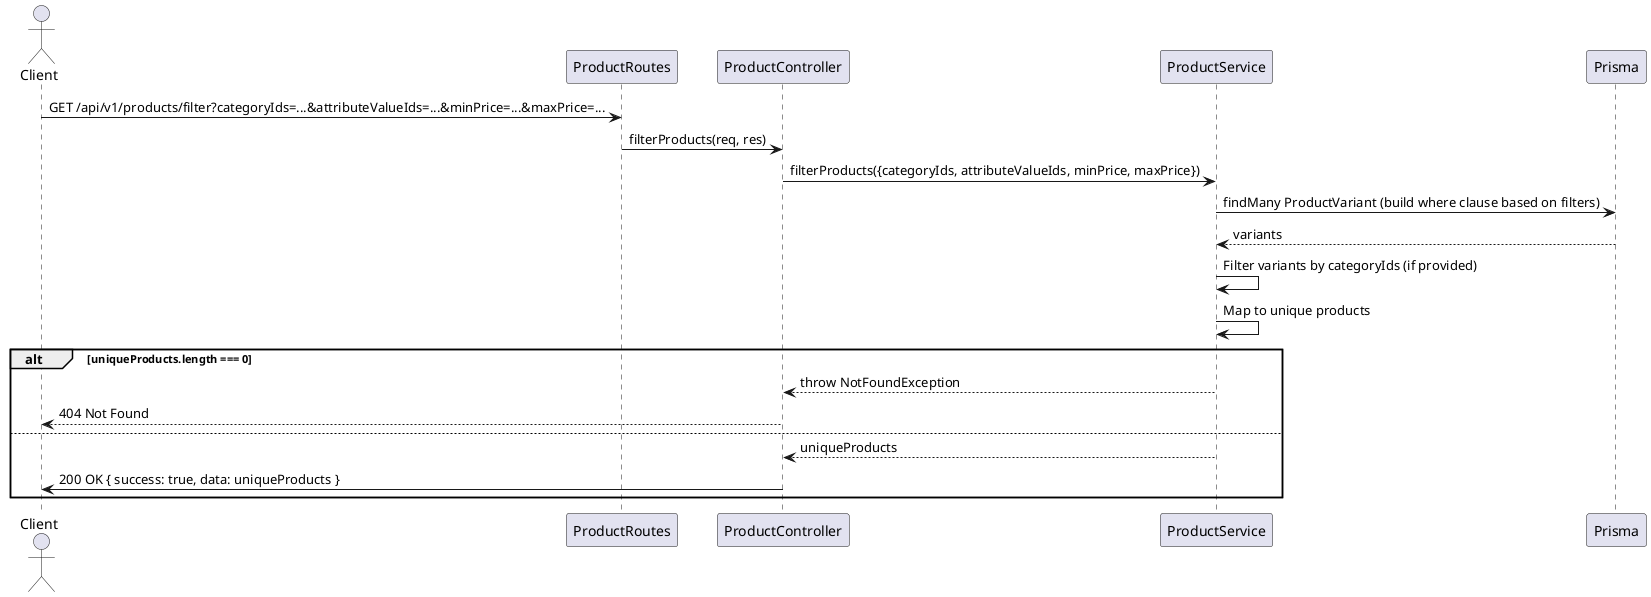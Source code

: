 @startuml FilterProducts
actor Client
participant "ProductRoutes" as Routes
participant "ProductController" as Controller
participant "ProductService" as Service
participant "Prisma" as DB

Client -> Routes : GET /api/v1/products/filter?categoryIds=...&attributeValueIds=...&minPrice=...&maxPrice=...
Routes -> Controller : filterProducts(req, res)
Controller -> Service : filterProducts({categoryIds, attributeValueIds, minPrice, maxPrice})
Service -> DB : findMany ProductVariant (build where clause based on filters)
DB --> Service : variants
Service -> Service : Filter variants by categoryIds (if provided)
Service -> Service : Map to unique products
alt uniqueProducts.length === 0
    Service --> Controller : throw NotFoundException
    Controller --> Client : 404 Not Found
else
    Service --> Controller : uniqueProducts
    Controller -> Client : 200 OK { success: true, data: uniqueProducts }
end
@enduml